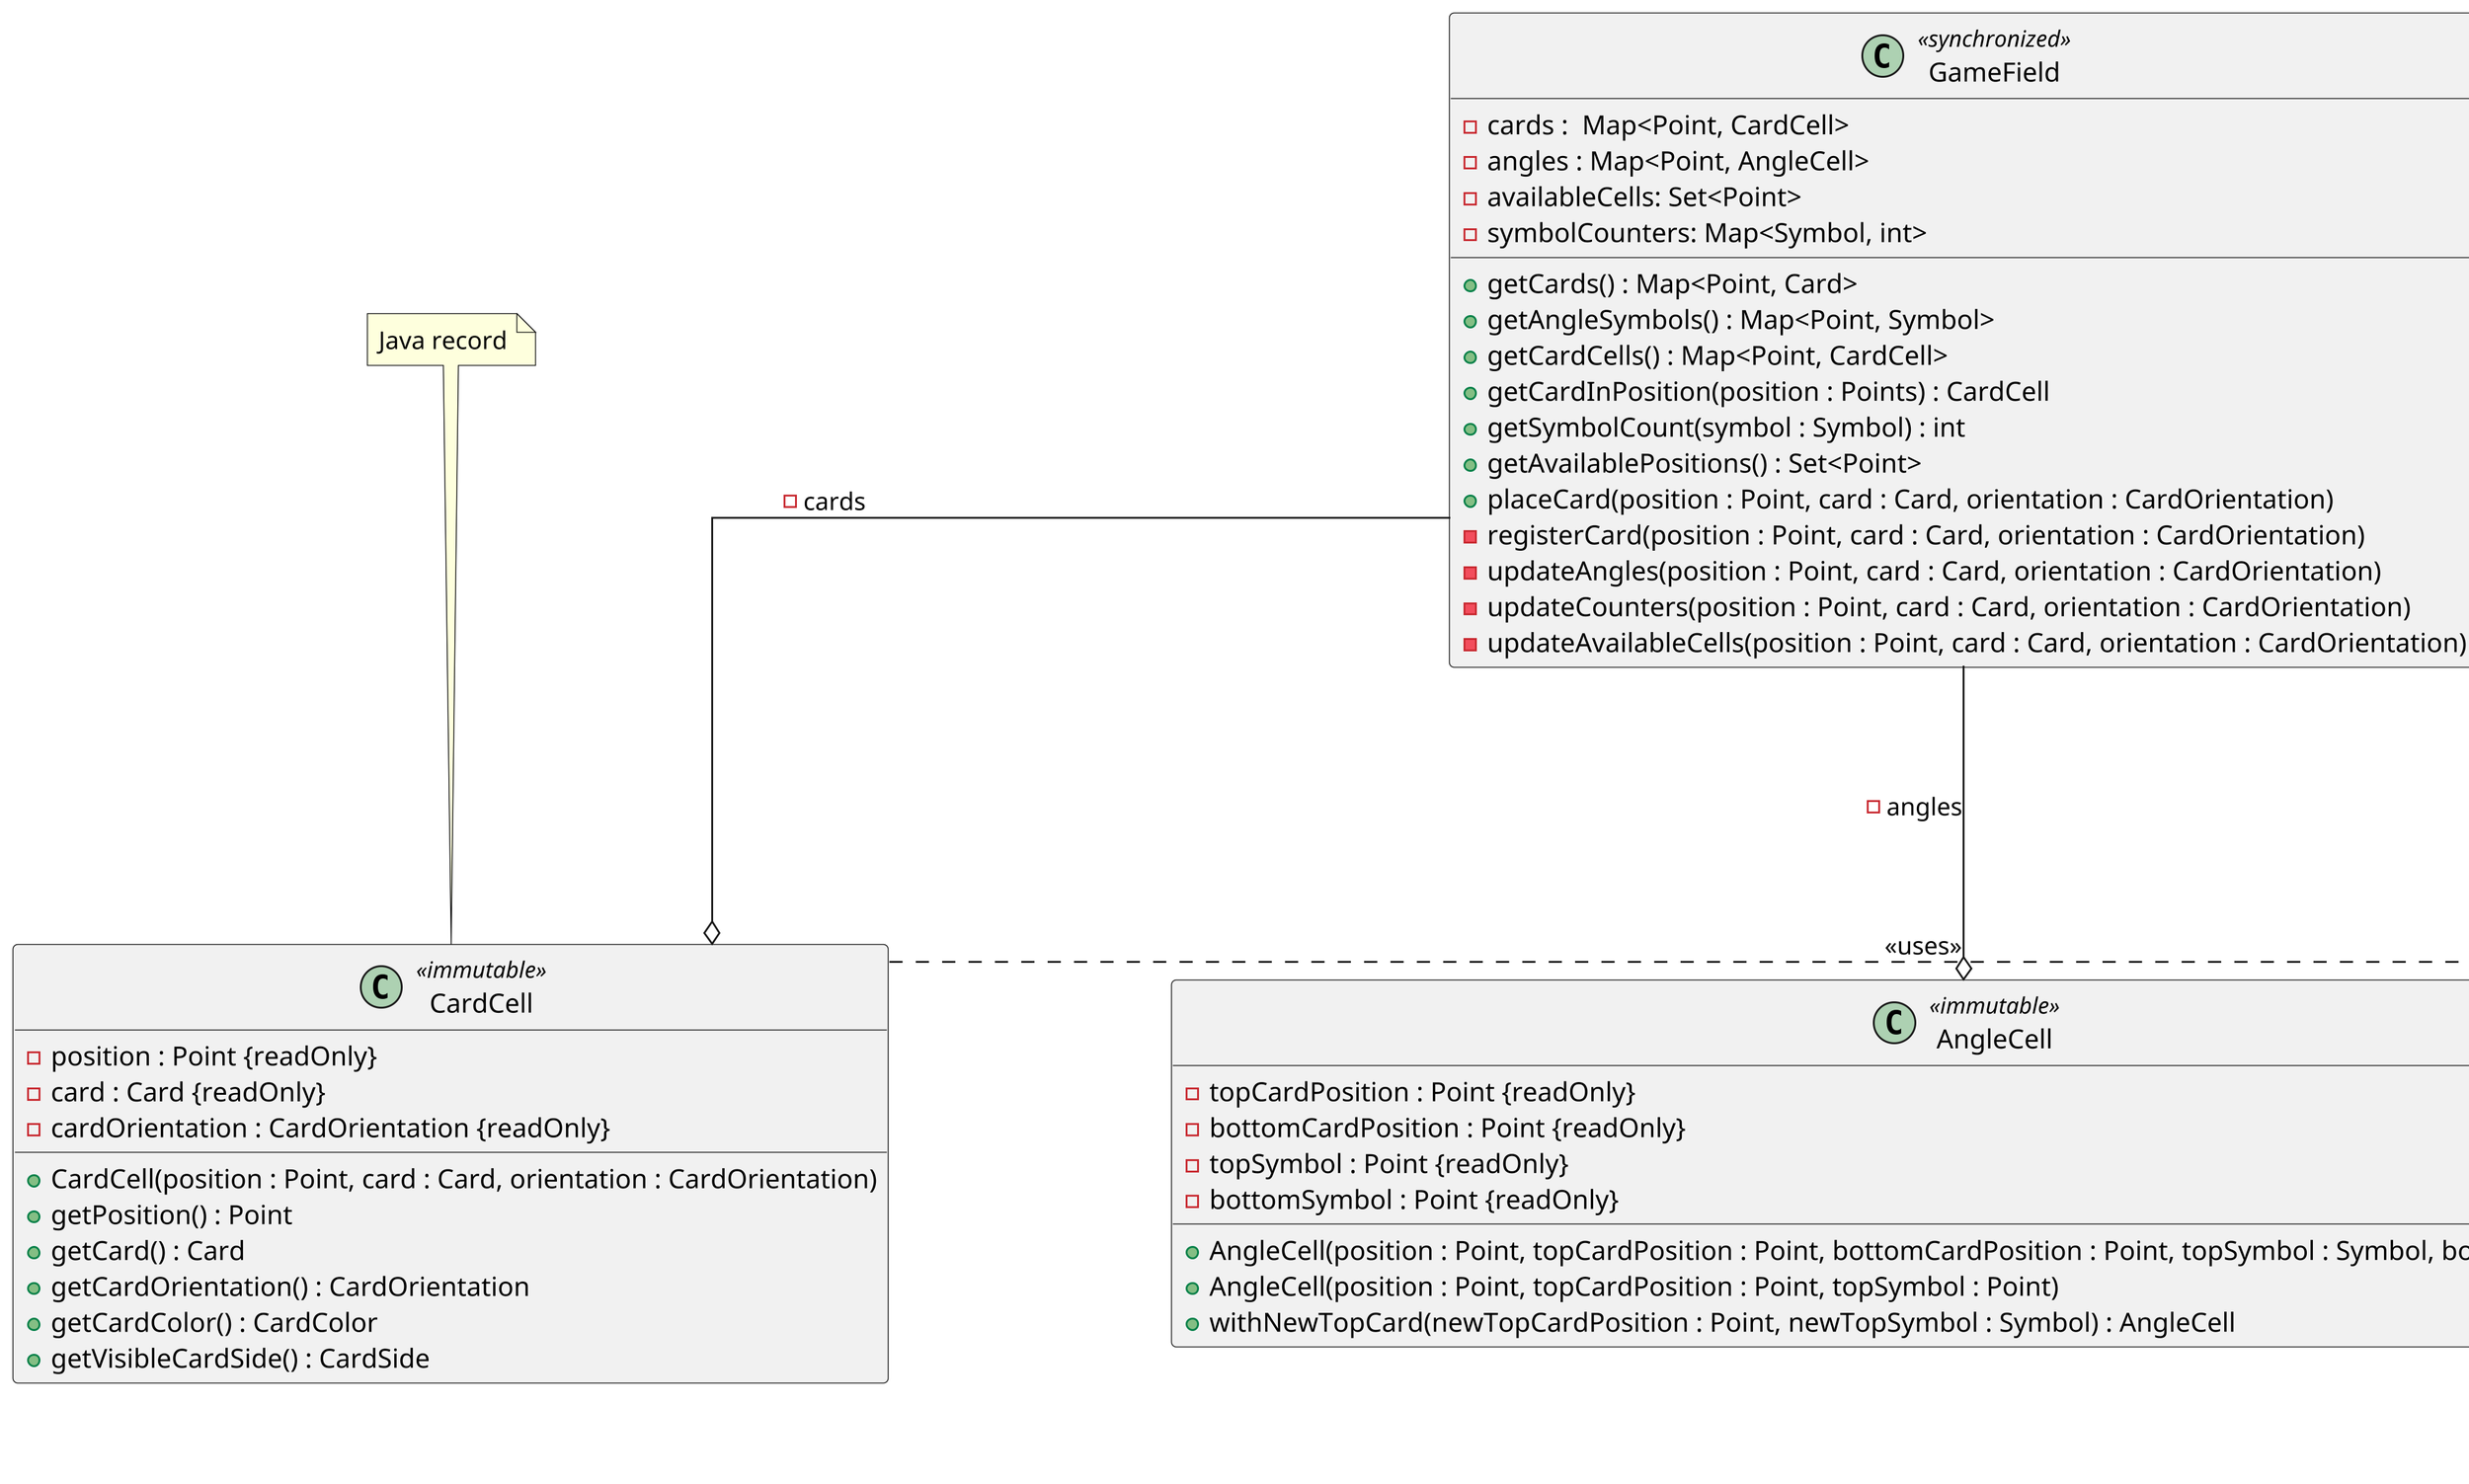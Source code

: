 @startuml
skinparam linetype ortho
skinparam nodesep 150
skinparam ranksep 100
skinparam dpi 300

!startsub GAMEFIELD
class Point <<immutable>> {
    - x : int {readOnly}
    - y : int {readOnly}
    + Point(x : int, y : int)
    + x() : int
    + y() : int
    + toString() : String
    + equals(Object other) : boolean
    + hashCode() : long
    + sum(other : Point) : Point
    + sum(points : Point...) : Point
    + sum(points : Collection<Point>) : Point {static}
    + scale(factor : int) : Point
    + inverse() : Point
    + getAdjacentPositions(scaleFactor : int) : Set<Point> {static}
}

note "Java record with extra sum() method" as N1
N1 .. Point

class GameField <<synchronized>> {
    - cards :  Map<Point, CardCell>
    - angles : Map<Point, AngleCell>
    - availableCells: Set<Point>
    - symbolCounters: Map<Symbol, int>
    + getCards() : Map<Point, Card>
    + getAngleSymbols() : Map<Point, Symbol>
    + getCardCells() : Map<Point, CardCell>
    + getCardInPosition(position : Points) : CardCell
    + getSymbolCount(symbol : Symbol) : int
    + getAvailablePositions() : Set<Point>
    + placeCard(position : Point, card : Card, orientation : CardOrientation)
    - registerCard(position : Point, card : Card, orientation : CardOrientation)
    - updateAngles(position : Point, card : Card, orientation : CardOrientation)
    - updateCounters(position : Point, card : Card, orientation : CardOrientation)
    - updateAvailableCells(position : Point, card : Card, orientation : CardOrientation)
}
' Returned sets are immutable copies

class CardCell <<immutable>> {
    - position : Point {readOnly}
    - card : Card {readOnly}
    - cardOrientation : CardOrientation {readOnly}
    + CardCell(position : Point, card : Card, orientation : CardOrientation)
    + getPosition() : Point
    + getCard() : Card
    + getCardOrientation() : CardOrientation
    + getCardColor() : CardColor
    + getVisibleCardSide() : CardSide
}
note top : Java record

class AngleCell <<immutable>> {
     - topCardPosition : Point {readOnly}
     - bottomCardPosition : Point {readOnly}
     - topSymbol : Point {readOnly}
     - bottomSymbol : Point {readOnly}
     + AngleCell(position : Point, topCardPosition : Point, bottomCardPosition : Point, topSymbol : Symbol, bottomSymbol : Symbol)
     + AngleCell(position : Point, topCardPosition : Point, topSymbol : Point)
     + withNewTopCard(newTopCardPosition : Point, newTopSymbol : Symbol) : AngleCell
}

!endsub

CardCell .r..> Point : <<uses>>
AngleCell .r..> Point : <<uses>>
GameField .r..> Point : <<uses>>
GameField --o CardCell : - cards
GameField --o AngleCell : - angles

@enduml